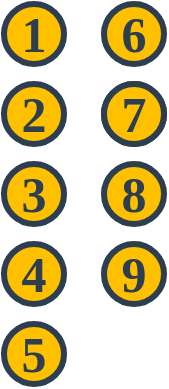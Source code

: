 <mxfile>
    <diagram id="B2xfoDrHHqhLucpkFbX1" name="Page-1">
        <mxGraphModel dx="1058" dy="827" grid="1" gridSize="10" guides="1" tooltips="1" connect="1" arrows="1" fold="1" page="1" pageScale="1" pageWidth="1600" pageHeight="900" math="0" shadow="0">
            <root>
                <mxCell id="0"/>
                <mxCell id="1" parent="0"/>
                <mxCell id="2" value="&lt;span style=&quot;font-size: 25px;&quot;&gt;&lt;font style=&quot;font-size: 25px;&quot;&gt;1&lt;/font&gt;&lt;/span&gt;" style="ellipse;whiteSpace=wrap;html=1;aspect=fixed;strokeColor=#2D3E50;strokeWidth=3;fontColor=#2D3E50;fillColor=#FFC000;fontSize=25;fontFamily=Calibri;fontStyle=1;horizontal=1;verticalAlign=middle;" vertex="1" parent="1">
                    <mxGeometry x="70" y="160" width="30" height="30" as="geometry"/>
                </mxCell>
                <mxCell id="3" value="&lt;span style=&quot;font-size: 25px;&quot;&gt;&lt;font style=&quot;font-size: 25px;&quot;&gt;2&lt;/font&gt;&lt;/span&gt;" style="ellipse;whiteSpace=wrap;html=1;aspect=fixed;strokeColor=#2D3E50;strokeWidth=3;fontColor=#2D3E50;fillColor=#FFC000;fontSize=25;fontFamily=Calibri;fontStyle=1;horizontal=1;verticalAlign=middle;" vertex="1" parent="1">
                    <mxGeometry x="70" y="200" width="30" height="30" as="geometry"/>
                </mxCell>
                <mxCell id="4" value="&lt;span style=&quot;font-size: 25px;&quot;&gt;&lt;font style=&quot;font-size: 25px;&quot;&gt;3&lt;/font&gt;&lt;/span&gt;" style="ellipse;whiteSpace=wrap;html=1;aspect=fixed;strokeColor=#2D3E50;strokeWidth=3;fontColor=#2D3E50;fillColor=#FFC000;fontSize=25;fontFamily=Calibri;fontStyle=1;horizontal=1;verticalAlign=middle;" vertex="1" parent="1">
                    <mxGeometry x="70" y="240" width="30" height="30" as="geometry"/>
                </mxCell>
                <mxCell id="5" value="&lt;span style=&quot;font-size: 25px;&quot;&gt;&lt;font style=&quot;font-size: 25px;&quot;&gt;4&lt;/font&gt;&lt;/span&gt;" style="ellipse;whiteSpace=wrap;html=1;aspect=fixed;strokeColor=#2D3E50;strokeWidth=3;fontColor=#2D3E50;fillColor=#FFC000;fontSize=25;fontFamily=Calibri;fontStyle=1;horizontal=1;verticalAlign=middle;" vertex="1" parent="1">
                    <mxGeometry x="70" y="280" width="30" height="30" as="geometry"/>
                </mxCell>
                <mxCell id="6" value="&lt;span style=&quot;font-size: 25px;&quot;&gt;&lt;font style=&quot;font-size: 25px;&quot;&gt;5&lt;/font&gt;&lt;/span&gt;" style="ellipse;whiteSpace=wrap;html=1;aspect=fixed;strokeColor=#2D3E50;strokeWidth=3;fontColor=#2D3E50;fillColor=#FFC000;fontSize=25;fontFamily=Calibri;fontStyle=1;horizontal=1;verticalAlign=middle;" vertex="1" parent="1">
                    <mxGeometry x="70" y="320" width="30" height="30" as="geometry"/>
                </mxCell>
                <mxCell id="7" value="&lt;span style=&quot;font-size: 25px;&quot;&gt;&lt;font style=&quot;font-size: 25px;&quot;&gt;6&lt;/font&gt;&lt;/span&gt;" style="ellipse;whiteSpace=wrap;html=1;aspect=fixed;strokeColor=#2D3E50;strokeWidth=3;fontColor=#2D3E50;fillColor=#FFC000;fontSize=25;fontFamily=Calibri;fontStyle=1;horizontal=1;verticalAlign=middle;" vertex="1" parent="1">
                    <mxGeometry x="120" y="160" width="30" height="30" as="geometry"/>
                </mxCell>
                <mxCell id="8" value="&lt;span style=&quot;font-size: 25px;&quot;&gt;&lt;font style=&quot;font-size: 25px;&quot;&gt;7&lt;/font&gt;&lt;/span&gt;" style="ellipse;whiteSpace=wrap;html=1;aspect=fixed;strokeColor=#2D3E50;strokeWidth=3;fontColor=#2D3E50;fillColor=#FFC000;fontSize=25;fontFamily=Calibri;fontStyle=1;horizontal=1;verticalAlign=middle;" vertex="1" parent="1">
                    <mxGeometry x="120" y="200" width="30" height="30" as="geometry"/>
                </mxCell>
                <mxCell id="9" value="&lt;span style=&quot;font-size: 25px;&quot;&gt;&lt;font style=&quot;font-size: 25px;&quot;&gt;7&lt;/font&gt;&lt;/span&gt;" style="ellipse;whiteSpace=wrap;html=1;aspect=fixed;strokeColor=#2D3E50;strokeWidth=3;fontColor=#2D3E50;fillColor=#FFC000;fontSize=25;fontFamily=Calibri;fontStyle=1;horizontal=1;verticalAlign=middle;" vertex="1" parent="1">
                    <mxGeometry x="120" y="200" width="30" height="30" as="geometry"/>
                </mxCell>
                <mxCell id="10" value="&lt;span style=&quot;font-size: 25px;&quot;&gt;&lt;font style=&quot;font-size: 25px;&quot;&gt;8&lt;/font&gt;&lt;/span&gt;" style="ellipse;whiteSpace=wrap;html=1;aspect=fixed;strokeColor=#2D3E50;strokeWidth=3;fontColor=#2D3E50;fillColor=#FFC000;fontSize=25;fontFamily=Calibri;fontStyle=1;horizontal=1;verticalAlign=middle;" vertex="1" parent="1">
                    <mxGeometry x="120" y="240" width="30" height="30" as="geometry"/>
                </mxCell>
                <mxCell id="11" value="&lt;span style=&quot;font-size: 25px;&quot;&gt;&lt;font style=&quot;font-size: 25px;&quot;&gt;9&lt;/font&gt;&lt;/span&gt;" style="ellipse;whiteSpace=wrap;html=1;aspect=fixed;strokeColor=#2D3E50;strokeWidth=3;fontColor=#2D3E50;fillColor=#FFC000;fontSize=25;fontFamily=Calibri;fontStyle=1;horizontal=1;verticalAlign=middle;" vertex="1" parent="1">
                    <mxGeometry x="120" y="280" width="30" height="30" as="geometry"/>
                </mxCell>
            </root>
        </mxGraphModel>
    </diagram>
</mxfile>